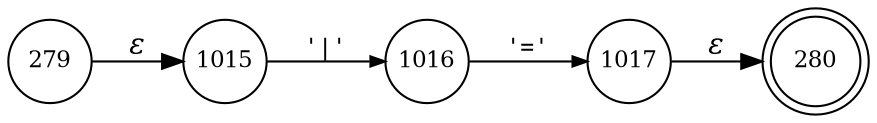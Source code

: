 digraph ATN {
rankdir=LR;
s280[fontsize=11, label="280", shape=doublecircle, fixedsize=true, width=.6];
s279[fontsize=11,label="279", shape=circle, fixedsize=true, width=.55, peripheries=1];
s1015[fontsize=11,label="1015", shape=circle, fixedsize=true, width=.55, peripheries=1];
s1016[fontsize=11,label="1016", shape=circle, fixedsize=true, width=.55, peripheries=1];
s1017[fontsize=11,label="1017", shape=circle, fixedsize=true, width=.55, peripheries=1];
s279 -> s1015 [fontname="Times-Italic", label="&epsilon;"];
s1015 -> s1016 [fontsize=11, fontname="Courier", arrowsize=.7, label = "'|'", arrowhead = normal];
s1016 -> s1017 [fontsize=11, fontname="Courier", arrowsize=.7, label = "'='", arrowhead = normal];
s1017 -> s280 [fontname="Times-Italic", label="&epsilon;"];
}